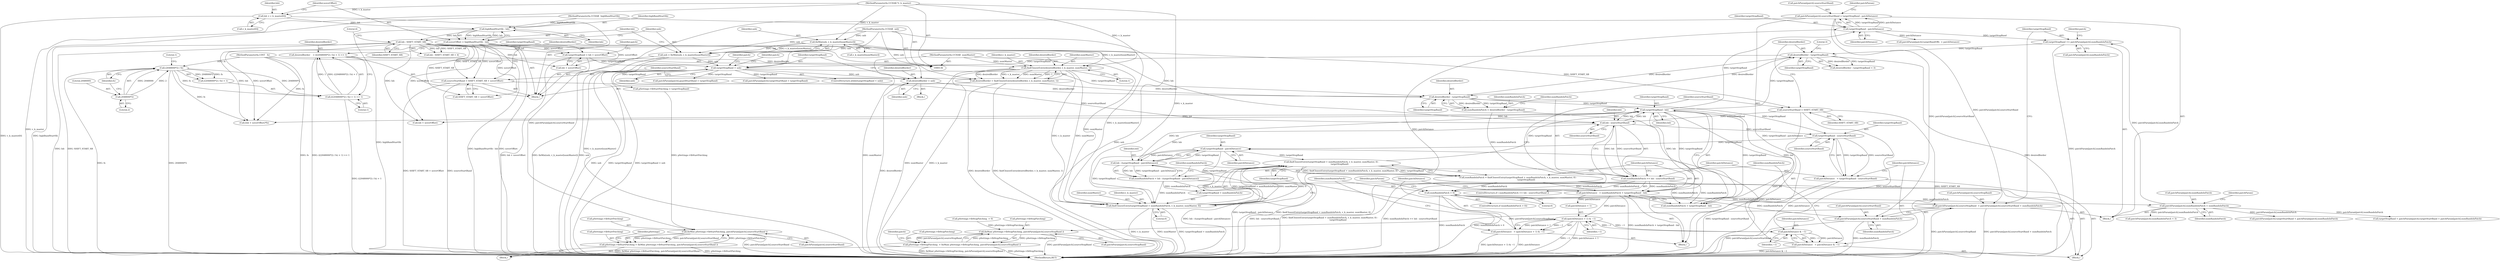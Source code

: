 digraph "0_Android_8e3be529372892e20ccf196809bc73276c822189_0@integer" {
"1000310" [label="(Call,patchParam[patch].sourceStartBand = targetStopBand - patchDistance)"];
"1000316" [label="(Call,targetStopBand - patchDistance)"];
"1000295" [label="(Call,targetStopBand - lsb)"];
"1000282" [label="(Call,findClosestEntry(targetStopBand + numBandsInPatch, v_k_master, numMaster, 0) -\n                        targetStopBand)"];
"1000283" [label="(Call,findClosestEntry(targetStopBand + numBandsInPatch, v_k_master, numMaster, 0))"];
"1000277" [label="(Call,targetStopBand - patchDistance)"];
"1000265" [label="(Call,targetStopBand - sourceStartBand)"];
"1000253" [label="(Call,desiredBorder - targetStopBand)"];
"1000360" [label="(Call,desiredBorder - targetStopBand)"];
"1000346" [label="(Call,targetStopBand += patchParam[patch].numBandsInPatch)"];
"1000326" [label="(Call,patchParam[patch].numBandsInPatch = numBandsInPatch)"];
"1000306" [label="(Call,numBandsInPatch > 0)"];
"1000257" [label="(Call,numBandsInPatch >= lsb - sourceStartBand)"];
"1000251" [label="(Call,numBandsInPatch = desiredBorder - targetStopBand)"];
"1000259" [label="(Call,lsb - sourceStartBand)"];
"1000187" [label="(Call,lsb - SHIFT_START_SB)"];
"1000173" [label="(Call,highBandStartSb - lsb)"];
"1000138" [label="(MethodParameterIn,UCHAR  highBandStartSb)"];
"1000165" [label="(Call,lsb = v_k_master[0])"];
"1000139" [label="(MethodParameterIn,UCHAR *v_k_master)"];
"1000355" [label="(Call,sourceStartBand = SHIFT_START_SB)"];
"1000212" [label="(Call,sourceStartBand = SHIFT_START_SB + xoverOffset)"];
"1000171" [label="(Call,xoverOffset = highBandStartSb - lsb)"];
"1000280" [label="(Call,numBandsInPatch = findClosestEntry(targetStopBand + numBandsInPatch, v_k_master, numMaster, 0) -\n                        targetStopBand)"];
"1000205" [label="(Call,desiredBorder = findClosestEntry(desiredBorder, v_k_master, numMaster, 1))"];
"1000207" [label="(Call,findClosestEntry(desiredBorder, v_k_master, numMaster, 1))"];
"1000194" [label="(Call,desiredBorder    = (((2048000*2) / fs) + 1) >> 1)"];
"1000196" [label="(Call,(((2048000*2) / fs) + 1) >> 1)"];
"1000198" [label="(Call,(2048000*2) / fs)"];
"1000199" [label="(Call,2048000*2)"];
"1000144" [label="(MethodParameterIn,UINT   fs)"];
"1000180" [label="(Call,fixMin(usb, v_k_master[numMaster]))"];
"1000143" [label="(MethodParameterIn,UCHAR  usb)"];
"1000140" [label="(MethodParameterIn,UCHAR  numMaster)"];
"1000365" [label="(Call,desiredBorder = usb)"];
"1000226" [label="(Call,targetStopBand < usb)"];
"1000217" [label="(Call,targetStopBand = lsb + xoverOffset)"];
"1000178" [label="(Call,usb = fixMin(usb, v_k_master[numMaster]))"];
"1000268" [label="(Call,patchDistance   = patchDistance & ~1)"];
"1000270" [label="(Call,patchDistance & ~1)"];
"1000263" [label="(Call,patchDistance   = targetStopBand - sourceStartBand)"];
"1000300" [label="(Call,(patchDistance + 1) & ~1)"];
"1000291" [label="(Call,patchDistance   = numBandsInPatch + targetStopBand - lsb)"];
"1000273" [label="(Call,numBandsInPatch = lsb - (targetStopBand - patchDistance))"];
"1000275" [label="(Call,lsb - (targetStopBand - patchDistance))"];
"1000298" [label="(Call,patchDistance   = (patchDistance + 1) & ~1)"];
"1000333" [label="(Call,patchParam[patch].sourceStopBand  = patchParam[patch].sourceStartBand + numBandsInPatch)"];
"1000451" [label="(Call,fixMax( pSettings->lbStopPatching, patchParam[patch].sourceStopBand ))"];
"1000447" [label="(Call,pSettings->lbStopPatching  = fixMax( pSettings->lbStopPatching, patchParam[patch].sourceStopBand ))"];
"1000339" [label="(Call,patchParam[patch].sourceStartBand + numBandsInPatch)"];
"1000438" [label="(Call,fixMin( pSettings->lbStartPatching, patchParam[patch].sourceStartBand ))"];
"1000434" [label="(Call,pSettings->lbStartPatching = fixMin( pSettings->lbStartPatching, patchParam[patch].sourceStartBand ))"];
"1000265" [label="(Call,targetStopBand - sourceStartBand)"];
"1000171" [label="(Call,xoverOffset = highBandStartSb - lsb)"];
"1000267" [label="(Identifier,sourceStartBand)"];
"1000252" [label="(Identifier,numBandsInPatch)"];
"1000442" [label="(Call,patchParam[patch].sourceStartBand)"];
"1000167" [label="(Call,v_k_master[0])"];
"1000269" [label="(Identifier,patchDistance)"];
"1000309" [label="(Block,)"];
"1000226" [label="(Call,targetStopBand < usb)"];
"1000375" [label="(Call,patchParam[patch].numBandsInPatch < 3)"];
"1000290" [label="(Identifier,targetStopBand)"];
"1000360" [label="(Call,desiredBorder - targetStopBand)"];
"1000299" [label="(Identifier,patchDistance)"];
"1000340" [label="(Call,patchParam[patch].sourceStartBand)"];
"1000251" [label="(Call,numBandsInPatch = desiredBorder - targetStopBand)"];
"1000311" [label="(Call,patchParam[patch].sourceStartBand)"];
"1000166" [label="(Identifier,lsb)"];
"1000270" [label="(Call,patchDistance & ~1)"];
"1000292" [label="(Identifier,patchDistance)"];
"1000181" [label="(Identifier,usb)"];
"1000448" [label="(Call,pSettings->lbStopPatching)"];
"1000451" [label="(Call,fixMax( pSettings->lbStopPatching, patchParam[patch].sourceStopBand ))"];
"1000362" [label="(Identifier,targetStopBand)"];
"1000260" [label="(Identifier,lsb)"];
"1000144" [label="(MethodParameterIn,UINT   fs)"];
"1000347" [label="(Identifier,targetStopBand)"];
"1000417" [label="(Call,pSettings->lbStopPatching  = 0)"];
"1000438" [label="(Call,fixMin( pSettings->lbStartPatching, patchParam[patch].sourceStartBand ))"];
"1000293" [label="(Call,numBandsInPatch + targetStopBand - lsb)"];
"1000435" [label="(Call,pSettings->lbStartPatching)"];
"1000218" [label="(Identifier,targetStopBand)"];
"1000194" [label="(Call,desiredBorder    = (((2048000*2) / fs) + 1) >> 1)"];
"1000189" [label="(Identifier,SHIFT_START_SB)"];
"1000138" [label="(MethodParameterIn,UCHAR  highBandStartSb)"];
"1000300" [label="(Call,(patchDistance + 1) & ~1)"];
"1000288" [label="(Identifier,numMaster)"];
"1000227" [label="(Identifier,targetStopBand)"];
"1000434" [label="(Call,pSettings->lbStartPatching = fixMin( pSettings->lbStartPatching, patchParam[patch].sourceStartBand ))"];
"1000305" [label="(ControlStructure,if (numBandsInPatch > 0))"];
"1000187" [label="(Call,lsb - SHIFT_START_SB)"];
"1000180" [label="(Call,fixMin(usb, v_k_master[numMaster]))"];
"1000307" [label="(Identifier,numBandsInPatch)"];
"1000202" [label="(Identifier,fs)"];
"1000200" [label="(Literal,2048000)"];
"1000359" [label="(Call,desiredBorder - targetStopBand < 3)"];
"1000237" [label="(Call,patchParam[patch].guardStartBand = targetStopBand)"];
"1000211" [label="(Literal,1)"];
"1000279" [label="(Identifier,patchDistance)"];
"1000310" [label="(Call,patchParam[patch].sourceStartBand = targetStopBand - patchDistance)"];
"1000287" [label="(Identifier,v_k_master)"];
"1000255" [label="(Identifier,targetStopBand)"];
"1000334" [label="(Call,patchParam[patch].sourceStopBand)"];
"1000449" [label="(Identifier,pSettings)"];
"1000201" [label="(Literal,2)"];
"1000327" [label="(Call,patchParam[patch].numBandsInPatch)"];
"1000264" [label="(Identifier,patchDistance)"];
"1000336" [label="(Identifier,patchParam)"];
"1000182" [label="(Call,v_k_master[numMaster])"];
"1000452" [label="(Call,pSettings->lbStopPatching)"];
"1000295" [label="(Call,targetStopBand - lsb)"];
"1000217" [label="(Call,targetStopBand = lsb + xoverOffset)"];
"1000244" [label="(Call,patchParam[patch].targetStartBand = targetStopBand)"];
"1000206" [label="(Identifier,desiredBorder)"];
"1000213" [label="(Identifier,sourceStartBand)"];
"1000308" [label="(Literal,0)"];
"1000229" [label="(Block,)"];
"1000332" [label="(Identifier,numBandsInPatch)"];
"1000209" [label="(Identifier,v_k_master)"];
"1000272" [label="(Identifier,~1)"];
"1000313" [label="(Identifier,patchParam)"];
"1000291" [label="(Call,patchDistance   = numBandsInPatch + targetStopBand - lsb)"];
"1000316" [label="(Call,targetStopBand - patchDistance)"];
"1000145" [label="(Block,)"];
"1000178" [label="(Call,usb = fixMin(usb, v_k_master[numMaster]))"];
"1000369" [label="(Identifier,patch)"];
"1000348" [label="(Call,patchParam[patch].numBandsInPatch)"];
"1000283" [label="(Call,findClosestEntry(targetStopBand + numBandsInPatch, v_k_master, numMaster, 0))"];
"1000432" [label="(Identifier,patch)"];
"1000175" [label="(Identifier,lsb)"];
"1000322" [label="(Identifier,patchParam)"];
"1000346" [label="(Call,targetStopBand += patchParam[patch].numBandsInPatch)"];
"1000225" [label="(ControlStructure,while(targetStopBand < usb))"];
"1000439" [label="(Call,pSettings->lbStartPatching)"];
"1000263" [label="(Call,patchDistance   = targetStopBand - sourceStartBand)"];
"1000498" [label="(Call,(lsb + xoverOffset)*fs)"];
"1000199" [label="(Call,2048000*2)"];
"1000366" [label="(Identifier,desiredBorder)"];
"1000143" [label="(MethodParameterIn,UCHAR  usb)"];
"1000318" [label="(Identifier,patchDistance)"];
"1000261" [label="(Identifier,sourceStartBand)"];
"1000174" [label="(Identifier,highBandStartSb)"];
"1000254" [label="(Identifier,desiredBorder)"];
"1000271" [label="(Identifier,patchDistance)"];
"1000284" [label="(Call,targetStopBand + numBandsInPatch)"];
"1000232" [label="(Identifier,patch)"];
"1000355" [label="(Call,sourceStartBand = SHIFT_START_SB)"];
"1000210" [label="(Identifier,numMaster)"];
"1000179" [label="(Identifier,usb)"];
"1000195" [label="(Identifier,desiredBorder)"];
"1000203" [label="(Literal,1)"];
"1000273" [label="(Call,numBandsInPatch = lsb - (targetStopBand - patchDistance))"];
"1000257" [label="(Call,numBandsInPatch >= lsb - sourceStartBand)"];
"1000367" [label="(Identifier,usb)"];
"1000339" [label="(Call,patchParam[patch].sourceStartBand + numBandsInPatch)"];
"1000333" [label="(Call,patchParam[patch].sourceStopBand  = patchParam[patch].sourceStartBand + numBandsInPatch)"];
"1000205" [label="(Call,desiredBorder = findClosestEntry(desiredBorder, v_k_master, numMaster, 1))"];
"1000173" [label="(Call,highBandStartSb - lsb)"];
"1000276" [label="(Identifier,lsb)"];
"1000317" [label="(Identifier,targetStopBand)"];
"1000319" [label="(Call,patchParam[patch].targetBandOffs  = patchDistance)"];
"1000268" [label="(Call,patchDistance   = patchDistance & ~1)"];
"1000223" [label="(Identifier,patch)"];
"1000186" [label="(Call,lsb - SHIFT_START_SB < 4)"];
"1000580" [label="(MethodReturn,RET)"];
"1000274" [label="(Identifier,numBandsInPatch)"];
"1000139" [label="(MethodParameterIn,UCHAR *v_k_master)"];
"1000297" [label="(Identifier,lsb)"];
"1000190" [label="(Literal,4)"];
"1000266" [label="(Identifier,targetStopBand)"];
"1000212" [label="(Call,sourceStartBand = SHIFT_START_SB + xoverOffset)"];
"1000433" [label="(Block,)"];
"1000196" [label="(Call,(((2048000*2) / fs) + 1) >> 1)"];
"1000298" [label="(Call,patchDistance   = (patchDistance + 1) & ~1)"];
"1000499" [label="(Call,lsb + xoverOffset)"];
"1000259" [label="(Call,lsb - sourceStartBand)"];
"1000277" [label="(Call,targetStopBand - patchDistance)"];
"1000304" [label="(Identifier,~1)"];
"1000281" [label="(Identifier,numBandsInPatch)"];
"1000253" [label="(Call,desiredBorder - targetStopBand)"];
"1000280" [label="(Call,numBandsInPatch = findClosestEntry(targetStopBand + numBandsInPatch, v_k_master, numMaster, 0) -\n                        targetStopBand)"];
"1000140" [label="(MethodParameterIn,UCHAR  numMaster)"];
"1000345" [label="(Identifier,numBandsInPatch)"];
"1000354" [label="(Identifier,patch)"];
"1000306" [label="(Call,numBandsInPatch > 0)"];
"1000198" [label="(Call,(2048000*2) / fs)"];
"1000289" [label="(Literal,0)"];
"1000219" [label="(Call,lsb + xoverOffset)"];
"1000262" [label="(Block,)"];
"1000364" [label="(Block,)"];
"1000165" [label="(Call,lsb = v_k_master[0])"];
"1000172" [label="(Identifier,xoverOffset)"];
"1000204" [label="(Literal,1)"];
"1000447" [label="(Call,pSettings->lbStopPatching  = fixMax( pSettings->lbStopPatching, patchParam[patch].sourceStopBand ))"];
"1000412" [label="(Call,pSettings->lbStartPatching = targetStopBand)"];
"1000278" [label="(Identifier,targetStopBand)"];
"1000363" [label="(Literal,3)"];
"1000228" [label="(Identifier,usb)"];
"1000357" [label="(Identifier,SHIFT_START_SB)"];
"1000387" [label="(Call,patchParam[patch].targetStartBand + patchParam[patch].numBandsInPatch)"];
"1000197" [label="(Call,((2048000*2) / fs) + 1)"];
"1000356" [label="(Identifier,sourceStartBand)"];
"1000188" [label="(Identifier,lsb)"];
"1000365" [label="(Call,desiredBorder = usb)"];
"1000258" [label="(Identifier,numBandsInPatch)"];
"1000282" [label="(Call,findClosestEntry(targetStopBand + numBandsInPatch, v_k_master, numMaster, 0) -\n                        targetStopBand)"];
"1000455" [label="(Call,patchParam[patch].sourceStopBand)"];
"1000275" [label="(Call,lsb - (targetStopBand - patchDistance))"];
"1000208" [label="(Identifier,desiredBorder)"];
"1000296" [label="(Identifier,targetStopBand)"];
"1000256" [label="(ControlStructure,if ( numBandsInPatch >= lsb - sourceStartBand ))"];
"1000214" [label="(Call,SHIFT_START_SB + xoverOffset)"];
"1000301" [label="(Call,patchDistance + 1)"];
"1000385" [label="(Call,targetStopBand = patchParam[patch].targetStartBand + patchParam[patch].numBandsInPatch)"];
"1000361" [label="(Identifier,desiredBorder)"];
"1000326" [label="(Call,patchParam[patch].numBandsInPatch = numBandsInPatch)"];
"1000207" [label="(Call,findClosestEntry(desiredBorder, v_k_master, numMaster, 1))"];
"1000310" -> "1000309"  [label="AST: "];
"1000310" -> "1000316"  [label="CFG: "];
"1000311" -> "1000310"  [label="AST: "];
"1000316" -> "1000310"  [label="AST: "];
"1000322" -> "1000310"  [label="CFG: "];
"1000310" -> "1000580"  [label="DDG: targetStopBand - patchDistance"];
"1000316" -> "1000310"  [label="DDG: targetStopBand"];
"1000316" -> "1000310"  [label="DDG: patchDistance"];
"1000310" -> "1000333"  [label="DDG: patchParam[patch].sourceStartBand"];
"1000310" -> "1000339"  [label="DDG: patchParam[patch].sourceStartBand"];
"1000310" -> "1000438"  [label="DDG: patchParam[patch].sourceStartBand"];
"1000316" -> "1000318"  [label="CFG: "];
"1000317" -> "1000316"  [label="AST: "];
"1000318" -> "1000316"  [label="AST: "];
"1000295" -> "1000316"  [label="DDG: targetStopBand"];
"1000298" -> "1000316"  [label="DDG: patchDistance"];
"1000316" -> "1000319"  [label="DDG: patchDistance"];
"1000316" -> "1000346"  [label="DDG: targetStopBand"];
"1000295" -> "1000293"  [label="AST: "];
"1000295" -> "1000297"  [label="CFG: "];
"1000296" -> "1000295"  [label="AST: "];
"1000297" -> "1000295"  [label="AST: "];
"1000293" -> "1000295"  [label="CFG: "];
"1000295" -> "1000580"  [label="DDG: lsb"];
"1000295" -> "1000259"  [label="DDG: lsb"];
"1000295" -> "1000291"  [label="DDG: targetStopBand"];
"1000295" -> "1000291"  [label="DDG: lsb"];
"1000295" -> "1000293"  [label="DDG: targetStopBand"];
"1000295" -> "1000293"  [label="DDG: lsb"];
"1000282" -> "1000295"  [label="DDG: targetStopBand"];
"1000253" -> "1000295"  [label="DDG: targetStopBand"];
"1000259" -> "1000295"  [label="DDG: lsb"];
"1000275" -> "1000295"  [label="DDG: lsb"];
"1000295" -> "1000360"  [label="DDG: targetStopBand"];
"1000295" -> "1000498"  [label="DDG: lsb"];
"1000295" -> "1000499"  [label="DDG: lsb"];
"1000282" -> "1000280"  [label="AST: "];
"1000282" -> "1000290"  [label="CFG: "];
"1000283" -> "1000282"  [label="AST: "];
"1000290" -> "1000282"  [label="AST: "];
"1000280" -> "1000282"  [label="CFG: "];
"1000282" -> "1000580"  [label="DDG: findClosestEntry(targetStopBand + numBandsInPatch, v_k_master, numMaster, 0)"];
"1000282" -> "1000280"  [label="DDG: findClosestEntry(targetStopBand + numBandsInPatch, v_k_master, numMaster, 0)"];
"1000282" -> "1000280"  [label="DDG: targetStopBand"];
"1000283" -> "1000282"  [label="DDG: targetStopBand + numBandsInPatch"];
"1000283" -> "1000282"  [label="DDG: v_k_master"];
"1000283" -> "1000282"  [label="DDG: numMaster"];
"1000283" -> "1000282"  [label="DDG: 0"];
"1000277" -> "1000282"  [label="DDG: targetStopBand"];
"1000283" -> "1000289"  [label="CFG: "];
"1000284" -> "1000283"  [label="AST: "];
"1000287" -> "1000283"  [label="AST: "];
"1000288" -> "1000283"  [label="AST: "];
"1000289" -> "1000283"  [label="AST: "];
"1000290" -> "1000283"  [label="CFG: "];
"1000283" -> "1000580"  [label="DDG: targetStopBand + numBandsInPatch"];
"1000283" -> "1000580"  [label="DDG: v_k_master"];
"1000283" -> "1000580"  [label="DDG: numMaster"];
"1000277" -> "1000283"  [label="DDG: targetStopBand"];
"1000273" -> "1000283"  [label="DDG: numBandsInPatch"];
"1000180" -> "1000283"  [label="DDG: v_k_master[numMaster]"];
"1000207" -> "1000283"  [label="DDG: v_k_master"];
"1000207" -> "1000283"  [label="DDG: numMaster"];
"1000139" -> "1000283"  [label="DDG: v_k_master"];
"1000140" -> "1000283"  [label="DDG: numMaster"];
"1000277" -> "1000275"  [label="AST: "];
"1000277" -> "1000279"  [label="CFG: "];
"1000278" -> "1000277"  [label="AST: "];
"1000279" -> "1000277"  [label="AST: "];
"1000275" -> "1000277"  [label="CFG: "];
"1000277" -> "1000275"  [label="DDG: targetStopBand"];
"1000277" -> "1000275"  [label="DDG: patchDistance"];
"1000265" -> "1000277"  [label="DDG: targetStopBand"];
"1000268" -> "1000277"  [label="DDG: patchDistance"];
"1000277" -> "1000284"  [label="DDG: targetStopBand"];
"1000265" -> "1000263"  [label="AST: "];
"1000265" -> "1000267"  [label="CFG: "];
"1000266" -> "1000265"  [label="AST: "];
"1000267" -> "1000265"  [label="AST: "];
"1000263" -> "1000265"  [label="CFG: "];
"1000265" -> "1000263"  [label="DDG: targetStopBand"];
"1000265" -> "1000263"  [label="DDG: sourceStartBand"];
"1000253" -> "1000265"  [label="DDG: targetStopBand"];
"1000259" -> "1000265"  [label="DDG: sourceStartBand"];
"1000253" -> "1000251"  [label="AST: "];
"1000253" -> "1000255"  [label="CFG: "];
"1000254" -> "1000253"  [label="AST: "];
"1000255" -> "1000253"  [label="AST: "];
"1000251" -> "1000253"  [label="CFG: "];
"1000253" -> "1000251"  [label="DDG: desiredBorder"];
"1000253" -> "1000251"  [label="DDG: targetStopBand"];
"1000360" -> "1000253"  [label="DDG: desiredBorder"];
"1000205" -> "1000253"  [label="DDG: desiredBorder"];
"1000365" -> "1000253"  [label="DDG: desiredBorder"];
"1000226" -> "1000253"  [label="DDG: targetStopBand"];
"1000253" -> "1000360"  [label="DDG: desiredBorder"];
"1000360" -> "1000359"  [label="AST: "];
"1000360" -> "1000362"  [label="CFG: "];
"1000361" -> "1000360"  [label="AST: "];
"1000362" -> "1000360"  [label="AST: "];
"1000363" -> "1000360"  [label="CFG: "];
"1000360" -> "1000580"  [label="DDG: desiredBorder"];
"1000360" -> "1000226"  [label="DDG: targetStopBand"];
"1000360" -> "1000359"  [label="DDG: desiredBorder"];
"1000360" -> "1000359"  [label="DDG: targetStopBand"];
"1000346" -> "1000360"  [label="DDG: targetStopBand"];
"1000346" -> "1000309"  [label="AST: "];
"1000346" -> "1000348"  [label="CFG: "];
"1000347" -> "1000346"  [label="AST: "];
"1000348" -> "1000346"  [label="AST: "];
"1000354" -> "1000346"  [label="CFG: "];
"1000346" -> "1000580"  [label="DDG: patchParam[patch].numBandsInPatch"];
"1000326" -> "1000346"  [label="DDG: patchParam[patch].numBandsInPatch"];
"1000326" -> "1000309"  [label="AST: "];
"1000326" -> "1000332"  [label="CFG: "];
"1000327" -> "1000326"  [label="AST: "];
"1000332" -> "1000326"  [label="AST: "];
"1000336" -> "1000326"  [label="CFG: "];
"1000306" -> "1000326"  [label="DDG: numBandsInPatch"];
"1000326" -> "1000375"  [label="DDG: patchParam[patch].numBandsInPatch"];
"1000326" -> "1000385"  [label="DDG: patchParam[patch].numBandsInPatch"];
"1000326" -> "1000387"  [label="DDG: patchParam[patch].numBandsInPatch"];
"1000306" -> "1000305"  [label="AST: "];
"1000306" -> "1000308"  [label="CFG: "];
"1000307" -> "1000306"  [label="AST: "];
"1000308" -> "1000306"  [label="AST: "];
"1000313" -> "1000306"  [label="CFG: "];
"1000356" -> "1000306"  [label="CFG: "];
"1000306" -> "1000580"  [label="DDG: numBandsInPatch"];
"1000306" -> "1000580"  [label="DDG: numBandsInPatch > 0"];
"1000257" -> "1000306"  [label="DDG: numBandsInPatch"];
"1000280" -> "1000306"  [label="DDG: numBandsInPatch"];
"1000306" -> "1000333"  [label="DDG: numBandsInPatch"];
"1000306" -> "1000339"  [label="DDG: numBandsInPatch"];
"1000257" -> "1000256"  [label="AST: "];
"1000257" -> "1000259"  [label="CFG: "];
"1000258" -> "1000257"  [label="AST: "];
"1000259" -> "1000257"  [label="AST: "];
"1000264" -> "1000257"  [label="CFG: "];
"1000292" -> "1000257"  [label="CFG: "];
"1000257" -> "1000580"  [label="DDG: lsb - sourceStartBand"];
"1000257" -> "1000580"  [label="DDG: numBandsInPatch >= lsb - sourceStartBand"];
"1000251" -> "1000257"  [label="DDG: numBandsInPatch"];
"1000259" -> "1000257"  [label="DDG: lsb"];
"1000259" -> "1000257"  [label="DDG: sourceStartBand"];
"1000257" -> "1000291"  [label="DDG: numBandsInPatch"];
"1000257" -> "1000293"  [label="DDG: numBandsInPatch"];
"1000251" -> "1000229"  [label="AST: "];
"1000252" -> "1000251"  [label="AST: "];
"1000258" -> "1000251"  [label="CFG: "];
"1000259" -> "1000261"  [label="CFG: "];
"1000260" -> "1000259"  [label="AST: "];
"1000261" -> "1000259"  [label="AST: "];
"1000187" -> "1000259"  [label="DDG: lsb"];
"1000355" -> "1000259"  [label="DDG: sourceStartBand"];
"1000212" -> "1000259"  [label="DDG: sourceStartBand"];
"1000259" -> "1000275"  [label="DDG: lsb"];
"1000187" -> "1000186"  [label="AST: "];
"1000187" -> "1000189"  [label="CFG: "];
"1000188" -> "1000187"  [label="AST: "];
"1000189" -> "1000187"  [label="AST: "];
"1000190" -> "1000187"  [label="CFG: "];
"1000187" -> "1000580"  [label="DDG: lsb"];
"1000187" -> "1000580"  [label="DDG: SHIFT_START_SB"];
"1000187" -> "1000186"  [label="DDG: lsb"];
"1000187" -> "1000186"  [label="DDG: SHIFT_START_SB"];
"1000173" -> "1000187"  [label="DDG: lsb"];
"1000187" -> "1000212"  [label="DDG: SHIFT_START_SB"];
"1000187" -> "1000214"  [label="DDG: SHIFT_START_SB"];
"1000187" -> "1000217"  [label="DDG: lsb"];
"1000187" -> "1000219"  [label="DDG: lsb"];
"1000187" -> "1000355"  [label="DDG: SHIFT_START_SB"];
"1000187" -> "1000498"  [label="DDG: lsb"];
"1000187" -> "1000499"  [label="DDG: lsb"];
"1000173" -> "1000171"  [label="AST: "];
"1000173" -> "1000175"  [label="CFG: "];
"1000174" -> "1000173"  [label="AST: "];
"1000175" -> "1000173"  [label="AST: "];
"1000171" -> "1000173"  [label="CFG: "];
"1000173" -> "1000580"  [label="DDG: highBandStartSb"];
"1000173" -> "1000171"  [label="DDG: highBandStartSb"];
"1000173" -> "1000171"  [label="DDG: lsb"];
"1000138" -> "1000173"  [label="DDG: highBandStartSb"];
"1000165" -> "1000173"  [label="DDG: lsb"];
"1000138" -> "1000136"  [label="AST: "];
"1000138" -> "1000580"  [label="DDG: highBandStartSb"];
"1000165" -> "1000145"  [label="AST: "];
"1000165" -> "1000167"  [label="CFG: "];
"1000166" -> "1000165"  [label="AST: "];
"1000167" -> "1000165"  [label="AST: "];
"1000172" -> "1000165"  [label="CFG: "];
"1000165" -> "1000580"  [label="DDG: v_k_master[0]"];
"1000139" -> "1000165"  [label="DDG: v_k_master"];
"1000139" -> "1000136"  [label="AST: "];
"1000139" -> "1000580"  [label="DDG: v_k_master"];
"1000139" -> "1000180"  [label="DDG: v_k_master"];
"1000139" -> "1000207"  [label="DDG: v_k_master"];
"1000355" -> "1000229"  [label="AST: "];
"1000355" -> "1000357"  [label="CFG: "];
"1000356" -> "1000355"  [label="AST: "];
"1000357" -> "1000355"  [label="AST: "];
"1000361" -> "1000355"  [label="CFG: "];
"1000355" -> "1000580"  [label="DDG: sourceStartBand"];
"1000355" -> "1000580"  [label="DDG: SHIFT_START_SB"];
"1000212" -> "1000145"  [label="AST: "];
"1000212" -> "1000214"  [label="CFG: "];
"1000213" -> "1000212"  [label="AST: "];
"1000214" -> "1000212"  [label="AST: "];
"1000218" -> "1000212"  [label="CFG: "];
"1000212" -> "1000580"  [label="DDG: SHIFT_START_SB + xoverOffset"];
"1000212" -> "1000580"  [label="DDG: sourceStartBand"];
"1000171" -> "1000212"  [label="DDG: xoverOffset"];
"1000171" -> "1000145"  [label="AST: "];
"1000172" -> "1000171"  [label="AST: "];
"1000179" -> "1000171"  [label="CFG: "];
"1000171" -> "1000580"  [label="DDG: xoverOffset"];
"1000171" -> "1000580"  [label="DDG: highBandStartSb - lsb"];
"1000171" -> "1000214"  [label="DDG: xoverOffset"];
"1000171" -> "1000217"  [label="DDG: xoverOffset"];
"1000171" -> "1000219"  [label="DDG: xoverOffset"];
"1000171" -> "1000498"  [label="DDG: xoverOffset"];
"1000171" -> "1000499"  [label="DDG: xoverOffset"];
"1000280" -> "1000262"  [label="AST: "];
"1000281" -> "1000280"  [label="AST: "];
"1000292" -> "1000280"  [label="CFG: "];
"1000280" -> "1000580"  [label="DDG: findClosestEntry(targetStopBand + numBandsInPatch, v_k_master, numMaster, 0) -\n                        targetStopBand"];
"1000280" -> "1000291"  [label="DDG: numBandsInPatch"];
"1000280" -> "1000293"  [label="DDG: numBandsInPatch"];
"1000205" -> "1000145"  [label="AST: "];
"1000205" -> "1000207"  [label="CFG: "];
"1000206" -> "1000205"  [label="AST: "];
"1000207" -> "1000205"  [label="AST: "];
"1000213" -> "1000205"  [label="CFG: "];
"1000205" -> "1000580"  [label="DDG: desiredBorder"];
"1000205" -> "1000580"  [label="DDG: findClosestEntry(desiredBorder, v_k_master, numMaster, 1)"];
"1000207" -> "1000205"  [label="DDG: desiredBorder"];
"1000207" -> "1000205"  [label="DDG: v_k_master"];
"1000207" -> "1000205"  [label="DDG: numMaster"];
"1000207" -> "1000205"  [label="DDG: 1"];
"1000207" -> "1000211"  [label="CFG: "];
"1000208" -> "1000207"  [label="AST: "];
"1000209" -> "1000207"  [label="AST: "];
"1000210" -> "1000207"  [label="AST: "];
"1000211" -> "1000207"  [label="AST: "];
"1000207" -> "1000580"  [label="DDG: v_k_master"];
"1000207" -> "1000580"  [label="DDG: numMaster"];
"1000194" -> "1000207"  [label="DDG: desiredBorder"];
"1000180" -> "1000207"  [label="DDG: v_k_master[numMaster]"];
"1000140" -> "1000207"  [label="DDG: numMaster"];
"1000194" -> "1000145"  [label="AST: "];
"1000194" -> "1000196"  [label="CFG: "];
"1000195" -> "1000194"  [label="AST: "];
"1000196" -> "1000194"  [label="AST: "];
"1000206" -> "1000194"  [label="CFG: "];
"1000194" -> "1000580"  [label="DDG: (((2048000*2) / fs) + 1) >> 1"];
"1000196" -> "1000194"  [label="DDG: ((2048000*2) / fs) + 1"];
"1000196" -> "1000194"  [label="DDG: 1"];
"1000196" -> "1000204"  [label="CFG: "];
"1000197" -> "1000196"  [label="AST: "];
"1000204" -> "1000196"  [label="AST: "];
"1000196" -> "1000580"  [label="DDG: ((2048000*2) / fs) + 1"];
"1000198" -> "1000196"  [label="DDG: 2048000*2"];
"1000198" -> "1000196"  [label="DDG: fs"];
"1000198" -> "1000197"  [label="AST: "];
"1000198" -> "1000202"  [label="CFG: "];
"1000199" -> "1000198"  [label="AST: "];
"1000202" -> "1000198"  [label="AST: "];
"1000203" -> "1000198"  [label="CFG: "];
"1000198" -> "1000580"  [label="DDG: 2048000*2"];
"1000198" -> "1000580"  [label="DDG: fs"];
"1000198" -> "1000197"  [label="DDG: 2048000*2"];
"1000198" -> "1000197"  [label="DDG: fs"];
"1000199" -> "1000198"  [label="DDG: 2048000"];
"1000199" -> "1000198"  [label="DDG: 2"];
"1000144" -> "1000198"  [label="DDG: fs"];
"1000198" -> "1000498"  [label="DDG: fs"];
"1000199" -> "1000201"  [label="CFG: "];
"1000200" -> "1000199"  [label="AST: "];
"1000201" -> "1000199"  [label="AST: "];
"1000202" -> "1000199"  [label="CFG: "];
"1000144" -> "1000136"  [label="AST: "];
"1000144" -> "1000580"  [label="DDG: fs"];
"1000144" -> "1000498"  [label="DDG: fs"];
"1000180" -> "1000178"  [label="AST: "];
"1000180" -> "1000182"  [label="CFG: "];
"1000181" -> "1000180"  [label="AST: "];
"1000182" -> "1000180"  [label="AST: "];
"1000178" -> "1000180"  [label="CFG: "];
"1000180" -> "1000580"  [label="DDG: v_k_master[numMaster]"];
"1000180" -> "1000178"  [label="DDG: usb"];
"1000180" -> "1000178"  [label="DDG: v_k_master[numMaster]"];
"1000143" -> "1000180"  [label="DDG: usb"];
"1000143" -> "1000136"  [label="AST: "];
"1000143" -> "1000580"  [label="DDG: usb"];
"1000143" -> "1000178"  [label="DDG: usb"];
"1000143" -> "1000226"  [label="DDG: usb"];
"1000143" -> "1000365"  [label="DDG: usb"];
"1000140" -> "1000136"  [label="AST: "];
"1000140" -> "1000580"  [label="DDG: numMaster"];
"1000365" -> "1000364"  [label="AST: "];
"1000365" -> "1000367"  [label="CFG: "];
"1000366" -> "1000365"  [label="AST: "];
"1000367" -> "1000365"  [label="AST: "];
"1000227" -> "1000365"  [label="CFG: "];
"1000365" -> "1000580"  [label="DDG: desiredBorder"];
"1000226" -> "1000365"  [label="DDG: usb"];
"1000226" -> "1000225"  [label="AST: "];
"1000226" -> "1000228"  [label="CFG: "];
"1000227" -> "1000226"  [label="AST: "];
"1000228" -> "1000226"  [label="AST: "];
"1000232" -> "1000226"  [label="CFG: "];
"1000369" -> "1000226"  [label="CFG: "];
"1000226" -> "1000580"  [label="DDG: targetStopBand"];
"1000226" -> "1000580"  [label="DDG: targetStopBand < usb"];
"1000226" -> "1000580"  [label="DDG: usb"];
"1000217" -> "1000226"  [label="DDG: targetStopBand"];
"1000178" -> "1000226"  [label="DDG: usb"];
"1000226" -> "1000237"  [label="DDG: targetStopBand"];
"1000226" -> "1000244"  [label="DDG: targetStopBand"];
"1000226" -> "1000412"  [label="DDG: targetStopBand"];
"1000217" -> "1000145"  [label="AST: "];
"1000217" -> "1000219"  [label="CFG: "];
"1000218" -> "1000217"  [label="AST: "];
"1000219" -> "1000217"  [label="AST: "];
"1000223" -> "1000217"  [label="CFG: "];
"1000217" -> "1000580"  [label="DDG: lsb + xoverOffset"];
"1000178" -> "1000145"  [label="AST: "];
"1000179" -> "1000178"  [label="AST: "];
"1000188" -> "1000178"  [label="CFG: "];
"1000178" -> "1000580"  [label="DDG: usb"];
"1000178" -> "1000580"  [label="DDG: fixMin(usb, v_k_master[numMaster])"];
"1000268" -> "1000262"  [label="AST: "];
"1000268" -> "1000270"  [label="CFG: "];
"1000269" -> "1000268"  [label="AST: "];
"1000270" -> "1000268"  [label="AST: "];
"1000274" -> "1000268"  [label="CFG: "];
"1000268" -> "1000580"  [label="DDG: patchDistance & ~1"];
"1000270" -> "1000268"  [label="DDG: patchDistance"];
"1000270" -> "1000268"  [label="DDG: ~1"];
"1000270" -> "1000272"  [label="CFG: "];
"1000271" -> "1000270"  [label="AST: "];
"1000272" -> "1000270"  [label="AST: "];
"1000263" -> "1000270"  [label="DDG: patchDistance"];
"1000300" -> "1000270"  [label="DDG: ~1"];
"1000270" -> "1000300"  [label="DDG: ~1"];
"1000263" -> "1000262"  [label="AST: "];
"1000264" -> "1000263"  [label="AST: "];
"1000269" -> "1000263"  [label="CFG: "];
"1000263" -> "1000580"  [label="DDG: targetStopBand - sourceStartBand"];
"1000300" -> "1000298"  [label="AST: "];
"1000300" -> "1000304"  [label="CFG: "];
"1000301" -> "1000300"  [label="AST: "];
"1000304" -> "1000300"  [label="AST: "];
"1000298" -> "1000300"  [label="CFG: "];
"1000300" -> "1000580"  [label="DDG: ~1"];
"1000300" -> "1000580"  [label="DDG: patchDistance + 1"];
"1000300" -> "1000298"  [label="DDG: patchDistance + 1"];
"1000300" -> "1000298"  [label="DDG: ~1"];
"1000291" -> "1000300"  [label="DDG: patchDistance"];
"1000291" -> "1000229"  [label="AST: "];
"1000291" -> "1000293"  [label="CFG: "];
"1000292" -> "1000291"  [label="AST: "];
"1000293" -> "1000291"  [label="AST: "];
"1000299" -> "1000291"  [label="CFG: "];
"1000291" -> "1000580"  [label="DDG: numBandsInPatch + targetStopBand - lsb"];
"1000291" -> "1000301"  [label="DDG: patchDistance"];
"1000273" -> "1000262"  [label="AST: "];
"1000273" -> "1000275"  [label="CFG: "];
"1000274" -> "1000273"  [label="AST: "];
"1000275" -> "1000273"  [label="AST: "];
"1000281" -> "1000273"  [label="CFG: "];
"1000273" -> "1000580"  [label="DDG: lsb - (targetStopBand - patchDistance)"];
"1000275" -> "1000273"  [label="DDG: lsb"];
"1000275" -> "1000273"  [label="DDG: targetStopBand - patchDistance"];
"1000273" -> "1000284"  [label="DDG: numBandsInPatch"];
"1000276" -> "1000275"  [label="AST: "];
"1000275" -> "1000580"  [label="DDG: targetStopBand - patchDistance"];
"1000298" -> "1000229"  [label="AST: "];
"1000299" -> "1000298"  [label="AST: "];
"1000307" -> "1000298"  [label="CFG: "];
"1000298" -> "1000580"  [label="DDG: patchDistance"];
"1000298" -> "1000580"  [label="DDG: (patchDistance + 1) & ~1"];
"1000333" -> "1000309"  [label="AST: "];
"1000333" -> "1000339"  [label="CFG: "];
"1000334" -> "1000333"  [label="AST: "];
"1000339" -> "1000333"  [label="AST: "];
"1000347" -> "1000333"  [label="CFG: "];
"1000333" -> "1000580"  [label="DDG: patchParam[patch].sourceStopBand"];
"1000333" -> "1000580"  [label="DDG: patchParam[patch].sourceStartBand + numBandsInPatch"];
"1000333" -> "1000451"  [label="DDG: patchParam[patch].sourceStopBand"];
"1000451" -> "1000447"  [label="AST: "];
"1000451" -> "1000455"  [label="CFG: "];
"1000452" -> "1000451"  [label="AST: "];
"1000455" -> "1000451"  [label="AST: "];
"1000447" -> "1000451"  [label="CFG: "];
"1000451" -> "1000580"  [label="DDG: patchParam[patch].sourceStopBand"];
"1000451" -> "1000447"  [label="DDG: pSettings->lbStopPatching"];
"1000451" -> "1000447"  [label="DDG: patchParam[patch].sourceStopBand"];
"1000417" -> "1000451"  [label="DDG: pSettings->lbStopPatching"];
"1000447" -> "1000451"  [label="DDG: pSettings->lbStopPatching"];
"1000447" -> "1000433"  [label="AST: "];
"1000448" -> "1000447"  [label="AST: "];
"1000432" -> "1000447"  [label="CFG: "];
"1000447" -> "1000580"  [label="DDG: fixMax( pSettings->lbStopPatching, patchParam[patch].sourceStopBand )"];
"1000447" -> "1000580"  [label="DDG: pSettings->lbStopPatching"];
"1000339" -> "1000345"  [label="CFG: "];
"1000340" -> "1000339"  [label="AST: "];
"1000345" -> "1000339"  [label="AST: "];
"1000339" -> "1000580"  [label="DDG: patchParam[patch].sourceStartBand"];
"1000339" -> "1000580"  [label="DDG: numBandsInPatch"];
"1000438" -> "1000434"  [label="AST: "];
"1000438" -> "1000442"  [label="CFG: "];
"1000439" -> "1000438"  [label="AST: "];
"1000442" -> "1000438"  [label="AST: "];
"1000434" -> "1000438"  [label="CFG: "];
"1000438" -> "1000580"  [label="DDG: patchParam[patch].sourceStartBand"];
"1000438" -> "1000434"  [label="DDG: pSettings->lbStartPatching"];
"1000438" -> "1000434"  [label="DDG: patchParam[patch].sourceStartBand"];
"1000412" -> "1000438"  [label="DDG: pSettings->lbStartPatching"];
"1000434" -> "1000438"  [label="DDG: pSettings->lbStartPatching"];
"1000434" -> "1000433"  [label="AST: "];
"1000435" -> "1000434"  [label="AST: "];
"1000449" -> "1000434"  [label="CFG: "];
"1000434" -> "1000580"  [label="DDG: fixMin( pSettings->lbStartPatching, patchParam[patch].sourceStartBand )"];
"1000434" -> "1000580"  [label="DDG: pSettings->lbStartPatching"];
}
